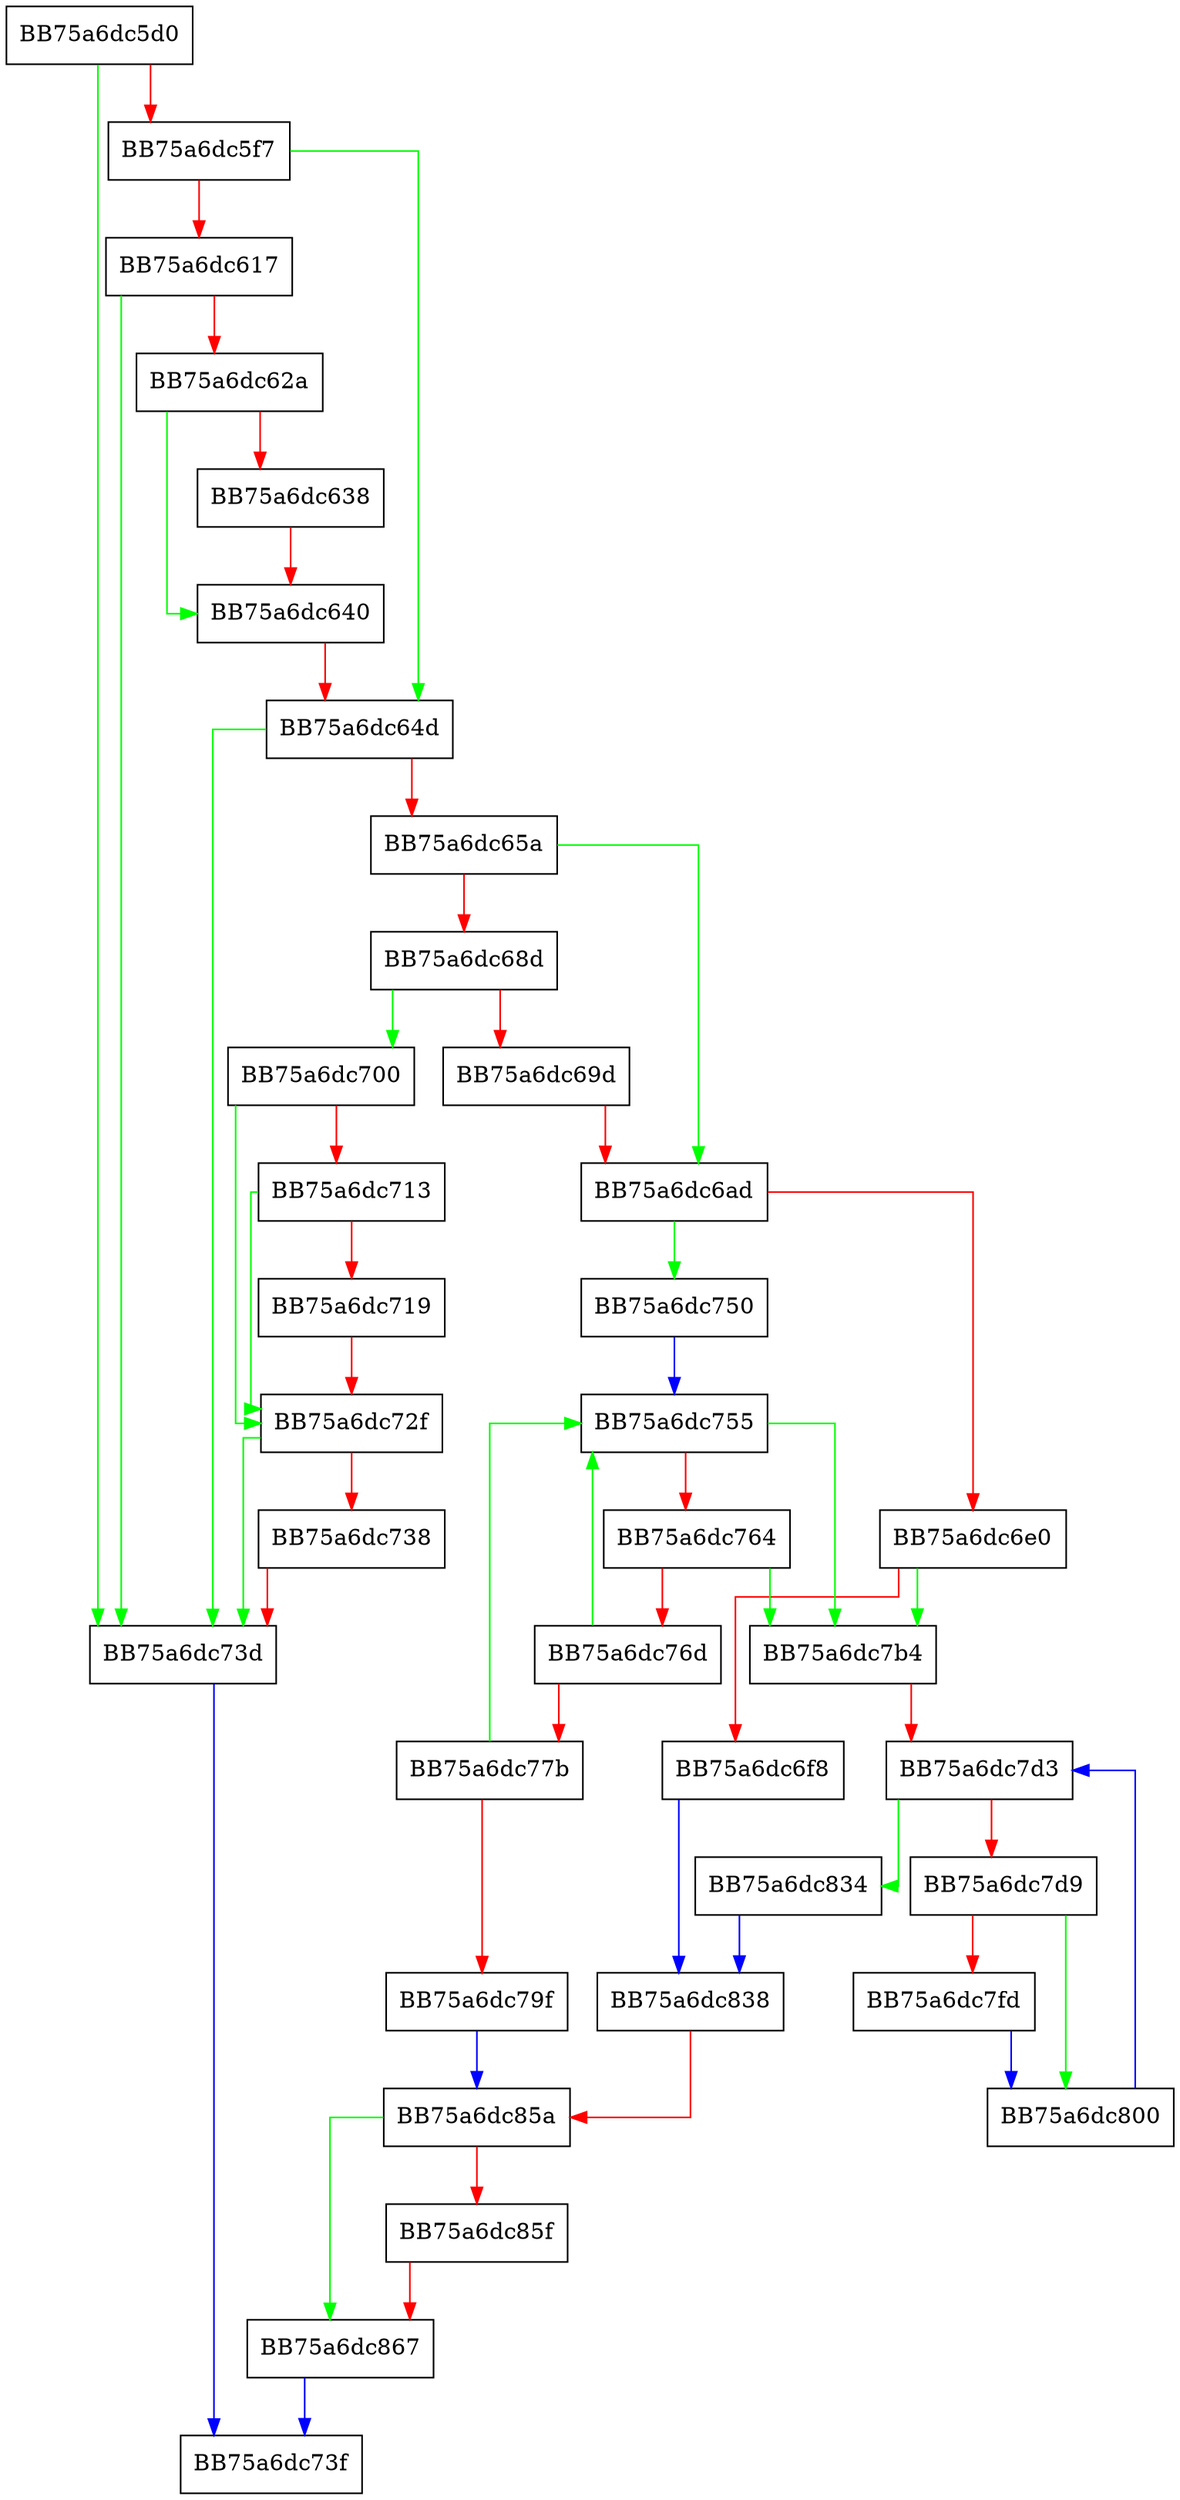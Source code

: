 digraph ExpandFilePath {
  node [shape="box"];
  graph [splines=ortho];
  BB75a6dc5d0 -> BB75a6dc73d [color="green"];
  BB75a6dc5d0 -> BB75a6dc5f7 [color="red"];
  BB75a6dc5f7 -> BB75a6dc64d [color="green"];
  BB75a6dc5f7 -> BB75a6dc617 [color="red"];
  BB75a6dc617 -> BB75a6dc73d [color="green"];
  BB75a6dc617 -> BB75a6dc62a [color="red"];
  BB75a6dc62a -> BB75a6dc640 [color="green"];
  BB75a6dc62a -> BB75a6dc638 [color="red"];
  BB75a6dc638 -> BB75a6dc640 [color="red"];
  BB75a6dc640 -> BB75a6dc64d [color="red"];
  BB75a6dc64d -> BB75a6dc73d [color="green"];
  BB75a6dc64d -> BB75a6dc65a [color="red"];
  BB75a6dc65a -> BB75a6dc6ad [color="green"];
  BB75a6dc65a -> BB75a6dc68d [color="red"];
  BB75a6dc68d -> BB75a6dc700 [color="green"];
  BB75a6dc68d -> BB75a6dc69d [color="red"];
  BB75a6dc69d -> BB75a6dc6ad [color="red"];
  BB75a6dc6ad -> BB75a6dc750 [color="green"];
  BB75a6dc6ad -> BB75a6dc6e0 [color="red"];
  BB75a6dc6e0 -> BB75a6dc7b4 [color="green"];
  BB75a6dc6e0 -> BB75a6dc6f8 [color="red"];
  BB75a6dc6f8 -> BB75a6dc838 [color="blue"];
  BB75a6dc700 -> BB75a6dc72f [color="green"];
  BB75a6dc700 -> BB75a6dc713 [color="red"];
  BB75a6dc713 -> BB75a6dc72f [color="green"];
  BB75a6dc713 -> BB75a6dc719 [color="red"];
  BB75a6dc719 -> BB75a6dc72f [color="red"];
  BB75a6dc72f -> BB75a6dc73d [color="green"];
  BB75a6dc72f -> BB75a6dc738 [color="red"];
  BB75a6dc738 -> BB75a6dc73d [color="red"];
  BB75a6dc73d -> BB75a6dc73f [color="blue"];
  BB75a6dc750 -> BB75a6dc755 [color="blue"];
  BB75a6dc755 -> BB75a6dc7b4 [color="green"];
  BB75a6dc755 -> BB75a6dc764 [color="red"];
  BB75a6dc764 -> BB75a6dc7b4 [color="green"];
  BB75a6dc764 -> BB75a6dc76d [color="red"];
  BB75a6dc76d -> BB75a6dc755 [color="green"];
  BB75a6dc76d -> BB75a6dc77b [color="red"];
  BB75a6dc77b -> BB75a6dc755 [color="green"];
  BB75a6dc77b -> BB75a6dc79f [color="red"];
  BB75a6dc79f -> BB75a6dc85a [color="blue"];
  BB75a6dc7b4 -> BB75a6dc7d3 [color="red"];
  BB75a6dc7d3 -> BB75a6dc834 [color="green"];
  BB75a6dc7d3 -> BB75a6dc7d9 [color="red"];
  BB75a6dc7d9 -> BB75a6dc800 [color="green"];
  BB75a6dc7d9 -> BB75a6dc7fd [color="red"];
  BB75a6dc7fd -> BB75a6dc800 [color="blue"];
  BB75a6dc800 -> BB75a6dc7d3 [color="blue"];
  BB75a6dc834 -> BB75a6dc838 [color="blue"];
  BB75a6dc838 -> BB75a6dc85a [color="red"];
  BB75a6dc85a -> BB75a6dc867 [color="green"];
  BB75a6dc85a -> BB75a6dc85f [color="red"];
  BB75a6dc85f -> BB75a6dc867 [color="red"];
  BB75a6dc867 -> BB75a6dc73f [color="blue"];
}